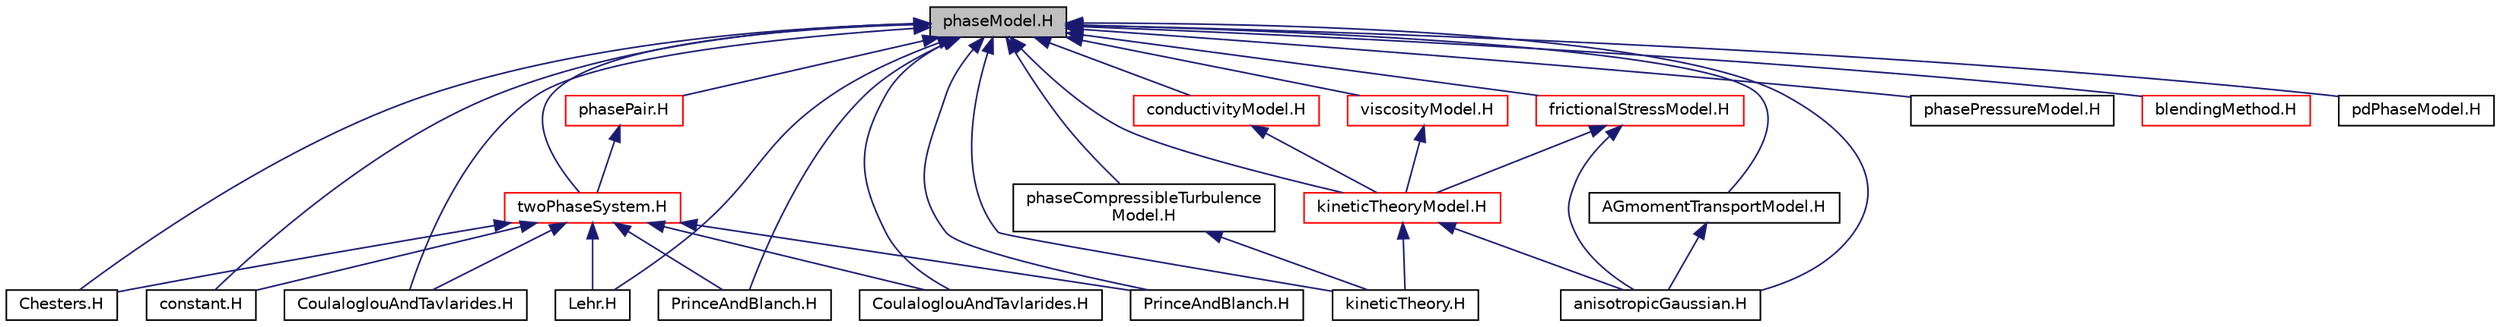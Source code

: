 digraph "phaseModel.H"
{
  bgcolor="transparent";
  edge [fontname="Helvetica",fontsize="10",labelfontname="Helvetica",labelfontsize="10"];
  node [fontname="Helvetica",fontsize="10",shape=record];
  Node1 [label="phaseModel.H",height=0.2,width=0.4,color="black", fillcolor="grey75", style="filled", fontcolor="black"];
  Node1 -> Node2 [dir="back",color="midnightblue",fontsize="10",style="solid",fontname="Helvetica"];
  Node2 [label="Chesters.H",height=0.2,width=0.4,color="black",URL="$a00279.html"];
  Node1 -> Node3 [dir="back",color="midnightblue",fontsize="10",style="solid",fontname="Helvetica"];
  Node3 [label="constant.H",height=0.2,width=0.4,color="black",URL="$a00292.html"];
  Node1 -> Node4 [dir="back",color="midnightblue",fontsize="10",style="solid",fontname="Helvetica"];
  Node4 [label="CoulaloglouAndTavlarides.H",height=0.2,width=0.4,color="black",URL="$a00315.html"];
  Node1 -> Node5 [dir="back",color="midnightblue",fontsize="10",style="solid",fontname="Helvetica"];
  Node5 [label="Lehr.H",height=0.2,width=0.4,color="black",URL="$a00445.html"];
  Node1 -> Node6 [dir="back",color="midnightblue",fontsize="10",style="solid",fontname="Helvetica"];
  Node6 [label="PrinceAndBlanch.H",height=0.2,width=0.4,color="black",URL="$a00611.html"];
  Node1 -> Node7 [dir="back",color="midnightblue",fontsize="10",style="solid",fontname="Helvetica"];
  Node7 [label="CoulaloglouAndTavlarides.H",height=0.2,width=0.4,color="black",URL="$a00316.html"];
  Node1 -> Node8 [dir="back",color="midnightblue",fontsize="10",style="solid",fontname="Helvetica"];
  Node8 [label="PrinceAndBlanch.H",height=0.2,width=0.4,color="black",URL="$a00612.html"];
  Node1 -> Node9 [dir="back",color="midnightblue",fontsize="10",style="solid",fontname="Helvetica"];
  Node9 [label="kineticTheory.H",height=0.2,width=0.4,color="black",URL="$a00429.html"];
  Node1 -> Node10 [dir="back",color="midnightblue",fontsize="10",style="solid",fontname="Helvetica"];
  Node10 [label="AGmomentTransportModel.H",height=0.2,width=0.4,color="black",URL="$a00238.html"];
  Node10 -> Node11 [dir="back",color="midnightblue",fontsize="10",style="solid",fontname="Helvetica"];
  Node11 [label="anisotropicGaussian.H",height=0.2,width=0.4,color="black",URL="$a00247.html"];
  Node1 -> Node11 [dir="back",color="midnightblue",fontsize="10",style="solid",fontname="Helvetica"];
  Node1 -> Node12 [dir="back",color="midnightblue",fontsize="10",style="solid",fontname="Helvetica"];
  Node12 [label="kineticTheoryModel.H",height=0.2,width=0.4,color="red",URL="$a00431.html"];
  Node12 -> Node9 [dir="back",color="midnightblue",fontsize="10",style="solid",fontname="Helvetica"];
  Node12 -> Node11 [dir="back",color="midnightblue",fontsize="10",style="solid",fontname="Helvetica"];
  Node1 -> Node13 [dir="back",color="midnightblue",fontsize="10",style="solid",fontname="Helvetica"];
  Node13 [label="conductivityModel.H",height=0.2,width=0.4,color="red",URL="$a00290.html"];
  Node13 -> Node12 [dir="back",color="midnightblue",fontsize="10",style="solid",fontname="Helvetica"];
  Node1 -> Node14 [dir="back",color="midnightblue",fontsize="10",style="solid",fontname="Helvetica"];
  Node14 [label="frictionalStressModel.H",height=0.2,width=0.4,color="red",URL="$a00376.html"];
  Node14 -> Node11 [dir="back",color="midnightblue",fontsize="10",style="solid",fontname="Helvetica"];
  Node14 -> Node12 [dir="back",color="midnightblue",fontsize="10",style="solid",fontname="Helvetica"];
  Node1 -> Node15 [dir="back",color="midnightblue",fontsize="10",style="solid",fontname="Helvetica"];
  Node15 [label="viscosityModel.H",height=0.2,width=0.4,color="red",URL="$a00704.html"];
  Node15 -> Node12 [dir="back",color="midnightblue",fontsize="10",style="solid",fontname="Helvetica"];
  Node1 -> Node16 [dir="back",color="midnightblue",fontsize="10",style="solid",fontname="Helvetica"];
  Node16 [label="phaseCompressibleTurbulence\lModel.H",height=0.2,width=0.4,color="black",URL="$a00589.html"];
  Node16 -> Node9 [dir="back",color="midnightblue",fontsize="10",style="solid",fontname="Helvetica"];
  Node1 -> Node17 [dir="back",color="midnightblue",fontsize="10",style="solid",fontname="Helvetica"];
  Node17 [label="phasePressureModel.H",height=0.2,width=0.4,color="black",URL="$a00603.html"];
  Node1 -> Node18 [dir="back",color="midnightblue",fontsize="10",style="solid",fontname="Helvetica"];
  Node18 [label="blendingMethod.H",height=0.2,width=0.4,color="red",URL="$a00264.html"];
  Node1 -> Node19 [dir="back",color="midnightblue",fontsize="10",style="solid",fontname="Helvetica"];
  Node19 [label="pdPhaseModel.H",height=0.2,width=0.4,color="black",URL="$a00583.html"];
  Node1 -> Node20 [dir="back",color="midnightblue",fontsize="10",style="solid",fontname="Helvetica"];
  Node20 [label="phasePair.H",height=0.2,width=0.4,color="red",URL="$a00598.html"];
  Node20 -> Node21 [dir="back",color="midnightblue",fontsize="10",style="solid",fontname="Helvetica"];
  Node21 [label="twoPhaseSystem.H",height=0.2,width=0.4,color="red",URL="$a00675.html"];
  Node21 -> Node2 [dir="back",color="midnightblue",fontsize="10",style="solid",fontname="Helvetica"];
  Node21 -> Node3 [dir="back",color="midnightblue",fontsize="10",style="solid",fontname="Helvetica"];
  Node21 -> Node4 [dir="back",color="midnightblue",fontsize="10",style="solid",fontname="Helvetica"];
  Node21 -> Node5 [dir="back",color="midnightblue",fontsize="10",style="solid",fontname="Helvetica"];
  Node21 -> Node6 [dir="back",color="midnightblue",fontsize="10",style="solid",fontname="Helvetica"];
  Node21 -> Node7 [dir="back",color="midnightblue",fontsize="10",style="solid",fontname="Helvetica"];
  Node21 -> Node8 [dir="back",color="midnightblue",fontsize="10",style="solid",fontname="Helvetica"];
  Node1 -> Node21 [dir="back",color="midnightblue",fontsize="10",style="solid",fontname="Helvetica"];
}
